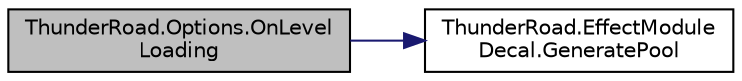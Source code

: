 digraph "ThunderRoad.Options.OnLevelLoading"
{
 // LATEX_PDF_SIZE
  edge [fontname="Helvetica",fontsize="10",labelfontname="Helvetica",labelfontsize="10"];
  node [fontname="Helvetica",fontsize="10",shape=record];
  rankdir="LR";
  Node1 [label="ThunderRoad.Options.OnLevel\lLoading",height=0.2,width=0.4,color="black", fillcolor="grey75", style="filled", fontcolor="black",tooltip="Called when [level loading]."];
  Node1 -> Node2 [color="midnightblue",fontsize="10",style="solid",fontname="Helvetica"];
  Node2 [label="ThunderRoad.EffectModule\lDecal.GeneratePool",height=0.2,width=0.4,color="black", fillcolor="white", style="filled",URL="$class_thunder_road_1_1_effect_module_decal.html#a635631de379bffc44b3dfc446b9a9254",tooltip="Generates the pool."];
}
